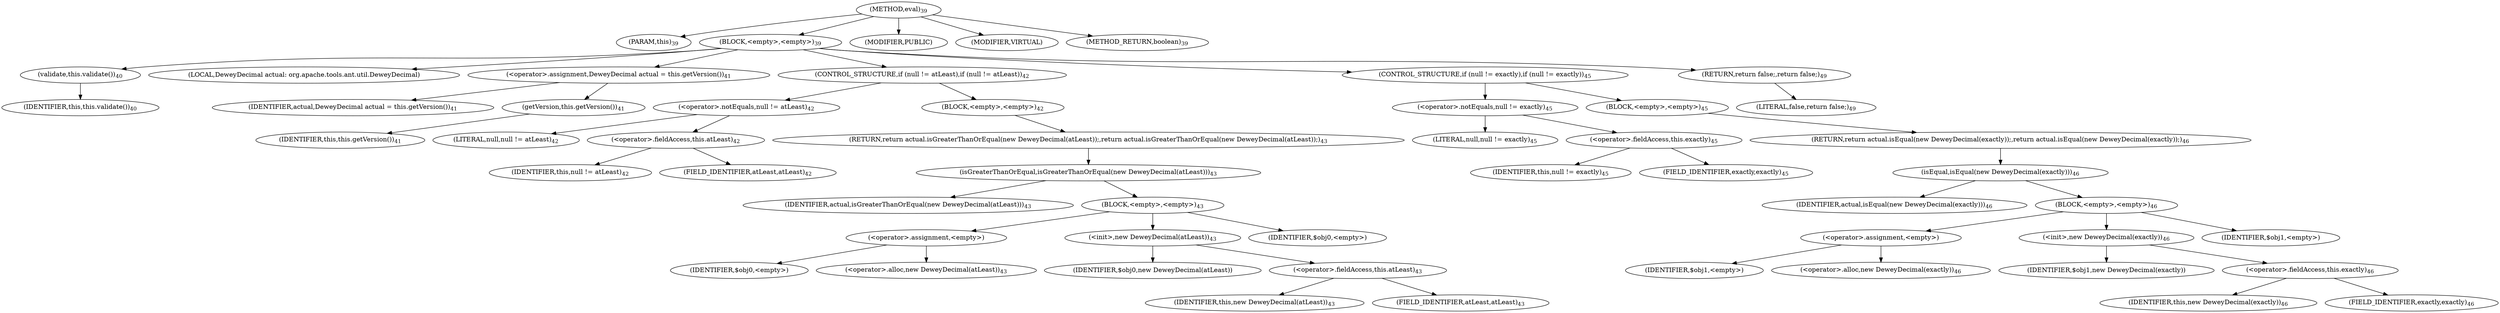 digraph "eval" {  
"40" [label = <(METHOD,eval)<SUB>39</SUB>> ]
"4" [label = <(PARAM,this)<SUB>39</SUB>> ]
"41" [label = <(BLOCK,&lt;empty&gt;,&lt;empty&gt;)<SUB>39</SUB>> ]
"42" [label = <(validate,this.validate())<SUB>40</SUB>> ]
"3" [label = <(IDENTIFIER,this,this.validate())<SUB>40</SUB>> ]
"43" [label = <(LOCAL,DeweyDecimal actual: org.apache.tools.ant.util.DeweyDecimal)> ]
"44" [label = <(&lt;operator&gt;.assignment,DeweyDecimal actual = this.getVersion())<SUB>41</SUB>> ]
"45" [label = <(IDENTIFIER,actual,DeweyDecimal actual = this.getVersion())<SUB>41</SUB>> ]
"46" [label = <(getVersion,this.getVersion())<SUB>41</SUB>> ]
"5" [label = <(IDENTIFIER,this,this.getVersion())<SUB>41</SUB>> ]
"47" [label = <(CONTROL_STRUCTURE,if (null != atLeast),if (null != atLeast))<SUB>42</SUB>> ]
"48" [label = <(&lt;operator&gt;.notEquals,null != atLeast)<SUB>42</SUB>> ]
"49" [label = <(LITERAL,null,null != atLeast)<SUB>42</SUB>> ]
"50" [label = <(&lt;operator&gt;.fieldAccess,this.atLeast)<SUB>42</SUB>> ]
"51" [label = <(IDENTIFIER,this,null != atLeast)<SUB>42</SUB>> ]
"52" [label = <(FIELD_IDENTIFIER,atLeast,atLeast)<SUB>42</SUB>> ]
"53" [label = <(BLOCK,&lt;empty&gt;,&lt;empty&gt;)<SUB>42</SUB>> ]
"54" [label = <(RETURN,return actual.isGreaterThanOrEqual(new DeweyDecimal(atLeast));,return actual.isGreaterThanOrEqual(new DeweyDecimal(atLeast));)<SUB>43</SUB>> ]
"55" [label = <(isGreaterThanOrEqual,isGreaterThanOrEqual(new DeweyDecimal(atLeast)))<SUB>43</SUB>> ]
"56" [label = <(IDENTIFIER,actual,isGreaterThanOrEqual(new DeweyDecimal(atLeast)))<SUB>43</SUB>> ]
"57" [label = <(BLOCK,&lt;empty&gt;,&lt;empty&gt;)<SUB>43</SUB>> ]
"58" [label = <(&lt;operator&gt;.assignment,&lt;empty&gt;)> ]
"59" [label = <(IDENTIFIER,$obj0,&lt;empty&gt;)> ]
"60" [label = <(&lt;operator&gt;.alloc,new DeweyDecimal(atLeast))<SUB>43</SUB>> ]
"61" [label = <(&lt;init&gt;,new DeweyDecimal(atLeast))<SUB>43</SUB>> ]
"62" [label = <(IDENTIFIER,$obj0,new DeweyDecimal(atLeast))> ]
"63" [label = <(&lt;operator&gt;.fieldAccess,this.atLeast)<SUB>43</SUB>> ]
"64" [label = <(IDENTIFIER,this,new DeweyDecimal(atLeast))<SUB>43</SUB>> ]
"65" [label = <(FIELD_IDENTIFIER,atLeast,atLeast)<SUB>43</SUB>> ]
"66" [label = <(IDENTIFIER,$obj0,&lt;empty&gt;)> ]
"67" [label = <(CONTROL_STRUCTURE,if (null != exactly),if (null != exactly))<SUB>45</SUB>> ]
"68" [label = <(&lt;operator&gt;.notEquals,null != exactly)<SUB>45</SUB>> ]
"69" [label = <(LITERAL,null,null != exactly)<SUB>45</SUB>> ]
"70" [label = <(&lt;operator&gt;.fieldAccess,this.exactly)<SUB>45</SUB>> ]
"71" [label = <(IDENTIFIER,this,null != exactly)<SUB>45</SUB>> ]
"72" [label = <(FIELD_IDENTIFIER,exactly,exactly)<SUB>45</SUB>> ]
"73" [label = <(BLOCK,&lt;empty&gt;,&lt;empty&gt;)<SUB>45</SUB>> ]
"74" [label = <(RETURN,return actual.isEqual(new DeweyDecimal(exactly));,return actual.isEqual(new DeweyDecimal(exactly));)<SUB>46</SUB>> ]
"75" [label = <(isEqual,isEqual(new DeweyDecimal(exactly)))<SUB>46</SUB>> ]
"76" [label = <(IDENTIFIER,actual,isEqual(new DeweyDecimal(exactly)))<SUB>46</SUB>> ]
"77" [label = <(BLOCK,&lt;empty&gt;,&lt;empty&gt;)<SUB>46</SUB>> ]
"78" [label = <(&lt;operator&gt;.assignment,&lt;empty&gt;)> ]
"79" [label = <(IDENTIFIER,$obj1,&lt;empty&gt;)> ]
"80" [label = <(&lt;operator&gt;.alloc,new DeweyDecimal(exactly))<SUB>46</SUB>> ]
"81" [label = <(&lt;init&gt;,new DeweyDecimal(exactly))<SUB>46</SUB>> ]
"82" [label = <(IDENTIFIER,$obj1,new DeweyDecimal(exactly))> ]
"83" [label = <(&lt;operator&gt;.fieldAccess,this.exactly)<SUB>46</SUB>> ]
"84" [label = <(IDENTIFIER,this,new DeweyDecimal(exactly))<SUB>46</SUB>> ]
"85" [label = <(FIELD_IDENTIFIER,exactly,exactly)<SUB>46</SUB>> ]
"86" [label = <(IDENTIFIER,$obj1,&lt;empty&gt;)> ]
"87" [label = <(RETURN,return false;,return false;)<SUB>49</SUB>> ]
"88" [label = <(LITERAL,false,return false;)<SUB>49</SUB>> ]
"89" [label = <(MODIFIER,PUBLIC)> ]
"90" [label = <(MODIFIER,VIRTUAL)> ]
"91" [label = <(METHOD_RETURN,boolean)<SUB>39</SUB>> ]
  "40" -> "4" 
  "40" -> "41" 
  "40" -> "89" 
  "40" -> "90" 
  "40" -> "91" 
  "41" -> "42" 
  "41" -> "43" 
  "41" -> "44" 
  "41" -> "47" 
  "41" -> "67" 
  "41" -> "87" 
  "42" -> "3" 
  "44" -> "45" 
  "44" -> "46" 
  "46" -> "5" 
  "47" -> "48" 
  "47" -> "53" 
  "48" -> "49" 
  "48" -> "50" 
  "50" -> "51" 
  "50" -> "52" 
  "53" -> "54" 
  "54" -> "55" 
  "55" -> "56" 
  "55" -> "57" 
  "57" -> "58" 
  "57" -> "61" 
  "57" -> "66" 
  "58" -> "59" 
  "58" -> "60" 
  "61" -> "62" 
  "61" -> "63" 
  "63" -> "64" 
  "63" -> "65" 
  "67" -> "68" 
  "67" -> "73" 
  "68" -> "69" 
  "68" -> "70" 
  "70" -> "71" 
  "70" -> "72" 
  "73" -> "74" 
  "74" -> "75" 
  "75" -> "76" 
  "75" -> "77" 
  "77" -> "78" 
  "77" -> "81" 
  "77" -> "86" 
  "78" -> "79" 
  "78" -> "80" 
  "81" -> "82" 
  "81" -> "83" 
  "83" -> "84" 
  "83" -> "85" 
  "87" -> "88" 
}
